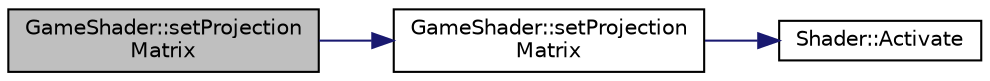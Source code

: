 digraph "GameShader::setProjectionMatrix"
{
  edge [fontname="Helvetica",fontsize="10",labelfontname="Helvetica",labelfontsize="10"];
  node [fontname="Helvetica",fontsize="10",shape=record];
  rankdir="LR";
  Node1 [label="GameShader::setProjection\lMatrix",height=0.2,width=0.4,color="black", fillcolor="grey75", style="filled", fontcolor="black"];
  Node1 -> Node2 [color="midnightblue",fontsize="10",style="solid",fontname="Helvetica"];
  Node2 [label="GameShader::setProjection\lMatrix",height=0.2,width=0.4,color="black", fillcolor="white", style="filled",URL="$class_game_shader.html#a0699981a34d7b7bafbad4e1810fead60"];
  Node2 -> Node3 [color="midnightblue",fontsize="10",style="solid",fontname="Helvetica"];
  Node3 [label="Shader::Activate",height=0.2,width=0.4,color="black", fillcolor="white", style="filled",URL="$class_shader.html#a4315a6336472b293392aa50e7a4e65d0"];
}
